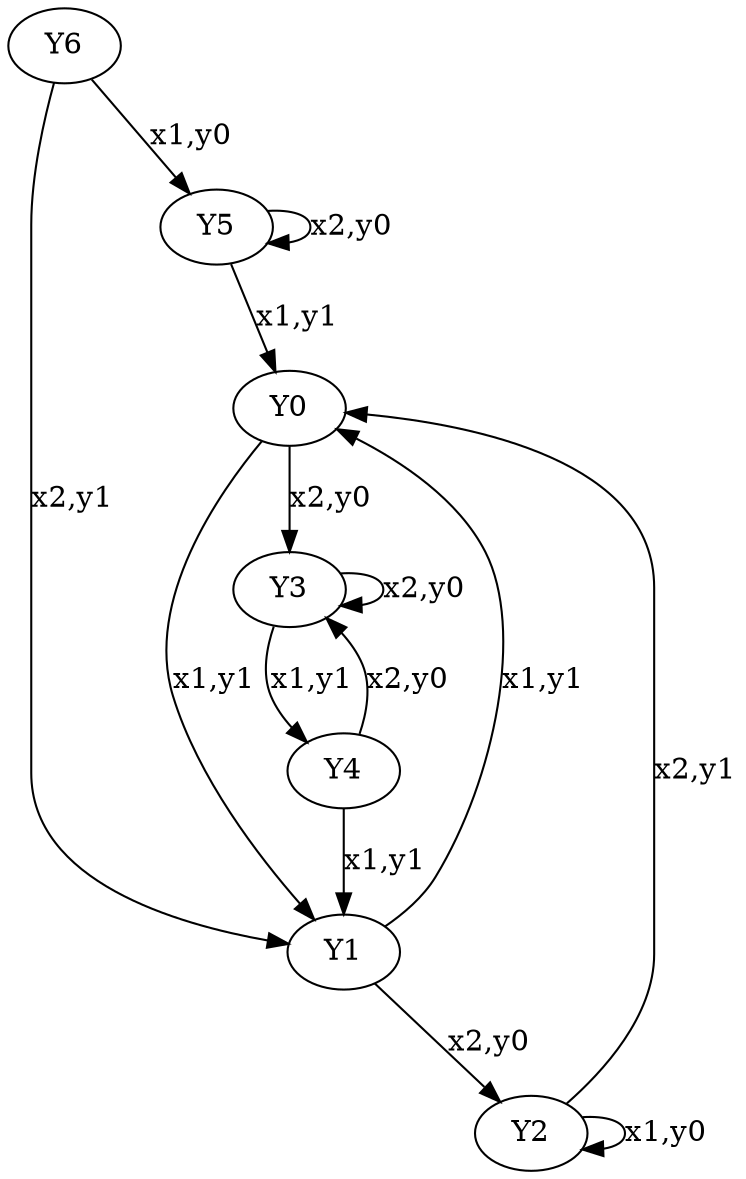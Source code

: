 digraph G {
Y0;
Y1;
Y2;
Y3;
Y4;
Y5;
Y6;
Y1 -> Y0 [label="x1,y1"];
Y5 -> Y0 [label="x1,y1"];
Y2 -> Y0 [label="x2,y1"];
Y0 -> Y1 [label="x1,y1"];
Y4 -> Y1 [label="x1,y1"];
Y6 -> Y1 [label="x2,y1"];
Y2 -> Y2 [label="x1,y0"];
Y1 -> Y2 [label="x2,y0"];
Y0 -> Y3 [label="x2,y0"];
Y3 -> Y3 [label="x2,y0"];
Y4 -> Y3 [label="x2,y0"];
Y3 -> Y4 [label="x1,y1"];
Y6 -> Y5 [label="x1,y0"];
Y5 -> Y5 [label="x2,y0"];
}
